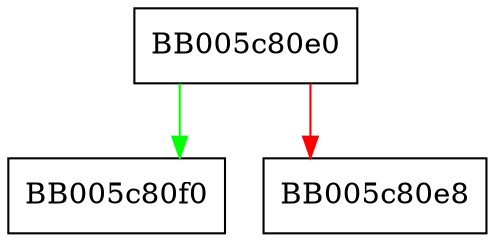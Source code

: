 digraph EVP_KDF_names_do_all {
  node [shape="box"];
  graph [splines=ortho];
  BB005c80e0 -> BB005c80f0 [color="green"];
  BB005c80e0 -> BB005c80e8 [color="red"];
}